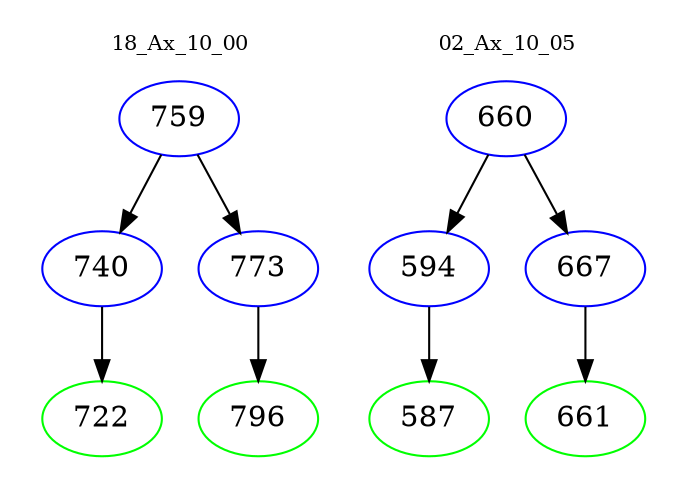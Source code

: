 digraph{
subgraph cluster_0 {
color = white
label = "18_Ax_10_00";
fontsize=10;
T0_759 [label="759", color="blue"]
T0_759 -> T0_740 [color="black"]
T0_740 [label="740", color="blue"]
T0_740 -> T0_722 [color="black"]
T0_722 [label="722", color="green"]
T0_759 -> T0_773 [color="black"]
T0_773 [label="773", color="blue"]
T0_773 -> T0_796 [color="black"]
T0_796 [label="796", color="green"]
}
subgraph cluster_1 {
color = white
label = "02_Ax_10_05";
fontsize=10;
T1_660 [label="660", color="blue"]
T1_660 -> T1_594 [color="black"]
T1_594 [label="594", color="blue"]
T1_594 -> T1_587 [color="black"]
T1_587 [label="587", color="green"]
T1_660 -> T1_667 [color="black"]
T1_667 [label="667", color="blue"]
T1_667 -> T1_661 [color="black"]
T1_661 [label="661", color="green"]
}
}

